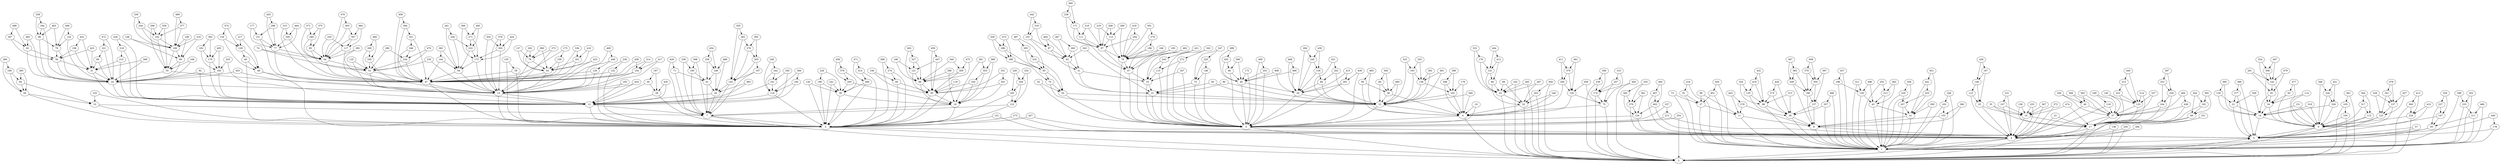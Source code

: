 digraph my_graph {
0 [label=0]
1 [label=1]
2 [label=2]
3 [label=3]
4 [label=4]
5 [label=5]
6 [label=6]
7 [label=7]
8 [label=8]
9 [label=9]
10 [label=10]
11 [label=11]
12 [label=12]
13 [label=13]
14 [label=14]
15 [label=15]
16 [label=16]
17 [label=17]
18 [label=18]
19 [label=19]
20 [label=20]
21 [label=21]
22 [label=22]
23 [label=23]
24 [label=24]
25 [label=25]
26 [label=26]
27 [label=27]
28 [label=28]
29 [label=29]
30 [label=30]
31 [label=31]
32 [label=32]
33 [label=33]
34 [label=34]
35 [label=35]
36 [label=36]
37 [label=37]
38 [label=38]
39 [label=39]
40 [label=40]
41 [label=41]
42 [label=42]
43 [label=43]
44 [label=44]
45 [label=45]
46 [label=46]
47 [label=47]
48 [label=48]
49 [label=49]
50 [label=50]
51 [label=51]
52 [label=52]
53 [label=53]
54 [label=54]
55 [label=55]
56 [label=56]
57 [label=57]
58 [label=58]
59 [label=59]
60 [label=60]
61 [label=61]
62 [label=62]
63 [label=63]
64 [label=64]
65 [label=65]
66 [label=66]
67 [label=67]
68 [label=68]
69 [label=69]
70 [label=70]
71 [label=71]
72 [label=72]
73 [label=73]
74 [label=74]
75 [label=75]
76 [label=76]
77 [label=77]
78 [label=78]
79 [label=79]
80 [label=80]
81 [label=81]
82 [label=82]
83 [label=83]
84 [label=84]
85 [label=85]
86 [label=86]
87 [label=87]
88 [label=88]
89 [label=89]
90 [label=90]
91 [label=91]
92 [label=92]
93 [label=93]
94 [label=94]
95 [label=95]
96 [label=96]
97 [label=97]
98 [label=98]
99 [label=99]
100 [label=100]
101 [label=101]
102 [label=102]
103 [label=103]
104 [label=104]
105 [label=105]
106 [label=106]
107 [label=107]
108 [label=108]
109 [label=109]
110 [label=110]
111 [label=111]
112 [label=112]
113 [label=113]
114 [label=114]
115 [label=115]
116 [label=116]
117 [label=117]
118 [label=118]
119 [label=119]
120 [label=120]
121 [label=121]
122 [label=122]
123 [label=123]
124 [label=124]
125 [label=125]
126 [label=126]
127 [label=127]
128 [label=128]
129 [label=129]
130 [label=130]
131 [label=131]
132 [label=132]
133 [label=133]
134 [label=134]
135 [label=135]
136 [label=136]
137 [label=137]
138 [label=138]
139 [label=139]
140 [label=140]
141 [label=141]
142 [label=142]
143 [label=143]
144 [label=144]
145 [label=145]
146 [label=146]
147 [label=147]
148 [label=148]
149 [label=149]
150 [label=150]
151 [label=151]
152 [label=152]
153 [label=153]
154 [label=154]
155 [label=155]
156 [label=156]
157 [label=157]
158 [label=158]
159 [label=159]
160 [label=160]
161 [label=161]
162 [label=162]
163 [label=163]
164 [label=164]
165 [label=165]
166 [label=166]
167 [label=167]
168 [label=168]
169 [label=169]
170 [label=170]
171 [label=171]
172 [label=172]
173 [label=173]
174 [label=174]
175 [label=175]
176 [label=176]
177 [label=177]
178 [label=178]
179 [label=179]
180 [label=180]
181 [label=181]
182 [label=182]
183 [label=183]
184 [label=184]
185 [label=185]
186 [label=186]
187 [label=187]
188 [label=188]
189 [label=189]
190 [label=190]
191 [label=191]
192 [label=192]
193 [label=193]
194 [label=194]
195 [label=195]
196 [label=196]
197 [label=197]
198 [label=198]
199 [label=199]
200 [label=200]
201 [label=201]
202 [label=202]
203 [label=203]
204 [label=204]
205 [label=205]
206 [label=206]
207 [label=207]
208 [label=208]
209 [label=209]
210 [label=210]
211 [label=211]
212 [label=212]
213 [label=213]
214 [label=214]
215 [label=215]
216 [label=216]
217 [label=217]
218 [label=218]
219 [label=219]
220 [label=220]
221 [label=221]
222 [label=222]
223 [label=223]
224 [label=224]
225 [label=225]
226 [label=226]
227 [label=227]
228 [label=228]
229 [label=229]
230 [label=230]
231 [label=231]
232 [label=232]
233 [label=233]
234 [label=234]
235 [label=235]
236 [label=236]
237 [label=237]
238 [label=238]
239 [label=239]
240 [label=240]
241 [label=241]
242 [label=242]
243 [label=243]
244 [label=244]
245 [label=245]
246 [label=246]
247 [label=247]
248 [label=248]
249 [label=249]
250 [label=250]
251 [label=251]
252 [label=252]
253 [label=253]
254 [label=254]
255 [label=255]
256 [label=256]
257 [label=257]
258 [label=258]
259 [label=259]
260 [label=260]
261 [label=261]
262 [label=262]
263 [label=263]
264 [label=264]
265 [label=265]
266 [label=266]
267 [label=267]
268 [label=268]
269 [label=269]
270 [label=270]
271 [label=271]
272 [label=272]
273 [label=273]
274 [label=274]
275 [label=275]
276 [label=276]
277 [label=277]
278 [label=278]
279 [label=279]
280 [label=280]
281 [label=281]
282 [label=282]
283 [label=283]
284 [label=284]
285 [label=285]
286 [label=286]
287 [label=287]
288 [label=288]
289 [label=289]
290 [label=290]
291 [label=291]
292 [label=292]
293 [label=293]
294 [label=294]
295 [label=295]
296 [label=296]
297 [label=297]
298 [label=298]
299 [label=299]
300 [label=300]
301 [label=301]
302 [label=302]
303 [label=303]
304 [label=304]
305 [label=305]
306 [label=306]
307 [label=307]
308 [label=308]
309 [label=309]
310 [label=310]
311 [label=311]
312 [label=312]
313 [label=313]
314 [label=314]
315 [label=315]
316 [label=316]
317 [label=317]
318 [label=318]
319 [label=319]
320 [label=320]
321 [label=321]
322 [label=322]
323 [label=323]
324 [label=324]
325 [label=325]
326 [label=326]
327 [label=327]
328 [label=328]
329 [label=329]
330 [label=330]
331 [label=331]
332 [label=332]
333 [label=333]
334 [label=334]
335 [label=335]
336 [label=336]
337 [label=337]
338 [label=338]
339 [label=339]
340 [label=340]
341 [label=341]
342 [label=342]
343 [label=343]
344 [label=344]
345 [label=345]
346 [label=346]
347 [label=347]
348 [label=348]
349 [label=349]
350 [label=350]
351 [label=351]
352 [label=352]
353 [label=353]
354 [label=354]
355 [label=355]
356 [label=356]
357 [label=357]
358 [label=358]
359 [label=359]
360 [label=360]
361 [label=361]
362 [label=362]
363 [label=363]
364 [label=364]
365 [label=365]
366 [label=366]
367 [label=367]
368 [label=368]
369 [label=369]
370 [label=370]
371 [label=371]
372 [label=372]
373 [label=373]
374 [label=374]
375 [label=375]
376 [label=376]
377 [label=377]
378 [label=378]
379 [label=379]
380 [label=380]
381 [label=381]
382 [label=382]
383 [label=383]
384 [label=384]
385 [label=385]
386 [label=386]
387 [label=387]
388 [label=388]
389 [label=389]
390 [label=390]
391 [label=391]
392 [label=392]
393 [label=393]
394 [label=394]
395 [label=395]
396 [label=396]
397 [label=397]
398 [label=398]
399 [label=399]
400 [label=400]
401 [label=401]
402 [label=402]
403 [label=403]
404 [label=404]
405 [label=405]
406 [label=406]
407 [label=407]
408 [label=408]
409 [label=409]
410 [label=410]
411 [label=411]
412 [label=412]
413 [label=413]
414 [label=414]
415 [label=415]
416 [label=416]
417 [label=417]
418 [label=418]
419 [label=419]
420 [label=420]
421 [label=421]
422 [label=422]
423 [label=423]
424 [label=424]
425 [label=425]
426 [label=426]
427 [label=427]
428 [label=428]
429 [label=429]
430 [label=430]
431 [label=431]
432 [label=432]
433 [label=433]
434 [label=434]
435 [label=435]
436 [label=436]
437 [label=437]
438 [label=438]
439 [label=439]
440 [label=440]
441 [label=441]
442 [label=442]
443 [label=443]
444 [label=444]
445 [label=445]
446 [label=446]
447 [label=447]
448 [label=448]
449 [label=449]
450 [label=450]
451 [label=451]
452 [label=452]
453 [label=453]
454 [label=454]
455 [label=455]
456 [label=456]
457 [label=457]
458 [label=458]
459 [label=459]
460 [label=460]
461 [label=461]
462 [label=462]
463 [label=463]
464 [label=464]
465 [label=465]
466 [label=466]
467 [label=467]
468 [label=468]
469 [label=469]
470 [label=470]
471 [label=471]
472 [label=472]
473 [label=473]
474 [label=474]
475 [label=475]
476 [label=476]
477 [label=477]
478 [label=478]
479 [label=479]
480 [label=480]
481 [label=481]
482 [label=482]
483 [label=483]
484 [label=484]
485 [label=485]
486 [label=486]
487 [label=487]
488 [label=488]
489 [label=489]
490 [label=490]
491 [label=491]
492 [label=492]
493 [label=493]
494 [label=494]
495 [label=495]
496 [label=496]
497 [label=497]
498 [label=498]
499 [label=499]
0->1
1->2
2->0
3->2
3->0
4->1
4->2
5->4
5->2
6->5
6->2
7->3
7->2
8->4
8->1
9->2
9->0
10->7
10->3
11->8
11->1
12->7
12->3
13->6
13->5
14->9
14->0
15->12
15->3
16->7
16->3
17->4
17->2
18->17
18->4
19->6
19->5
20->13
20->5
21->13
21->5
22->14
22->0
23->17
23->2
24->15
24->12
25->18
25->4
26->10
26->3
27->11
27->1
28->12
28->3
29->13
29->5
30->28
30->12
31->24
31->12
32->6
32->2
33->21
33->5
34->14
34->9
35->18
35->17
36->13
36->6
37->17
37->4
38->8
38->1
39->16
39->3
40->37
40->4
41->8
41->1
42->32
42->2
43->41
43->1
44->12
44->7
45->29
45->5
46->45
46->5
47->15
47->3
48->47
48->3
49->48
49->3
50->16
50->3
51->33
51->21
52->20
52->5
53->47
53->15
54->47
54->15
55->24
55->15
56->31
56->24
57->0
57->1
58->36
58->6
59->47
59->3
60->50
60->3
61->44
61->7
62->56
62->24
63->47
63->15
64->53
64->47
65->0
65->1
66->36
66->13
67->33
67->5
68->17
68->2
69->55
69->24
70->20
70->13
71->61
71->7
72->21
72->5
73->27
73->1
74->64
74->53
75->6
75->2
76->67
76->5
77->64
77->47
78->63
78->15
79->56
79->24
80->42
80->32
81->34
81->14
82->51
82->21
83->21
83->13
84->29
84->13
85->64
85->53
86->31
86->24
87->82
87->51
88->38
88->1
89->42
89->32
90->21
90->13
91->27
91->1
92->24
92->12
93->34
93->9
94->26
94->10
95->70
95->20
96->50
96->16
97->76
97->67
98->79
98->24
99->27
99->11
100->61
100->7
101->17
101->4
102->13
102->6
103->10
103->3
104->9
104->2
105->104
105->2
106->69
106->55
107->18
107->4
108->56
108->31
109->63
109->47
110->25
110->4
111->97
111->67
112->9
112->0
113->97
113->76
114->34
114->9
115->33
115->5
116->12
116->3
117->64
117->47
118->37
118->4
119->50
119->3
120->47
120->15
121->96
121->50
122->7
122->3
123->9
123->0
124->5
124->4
125->53
125->15
126->75
126->6
127->78
127->63
128->49
128->48
129->22
129->14
130->39
130->3
131->77
131->47
132->47
132->3
133->37
133->17
134->79
134->24
135->88
135->38
136->4
136->2
137->123
137->9
138->102
138->13
139->43
139->1
140->133
140->37
141->3
141->0
142->81
142->34
143->44
143->7
144->54
144->47
145->15
145->12
146->72
146->5
147->65
147->0
148->106
148->69
149->110
149->25
150->128
150->48
151->14
151->9
152->80
152->42
153->8
153->1
154->47
154->15
155->59
155->3
156->60
156->50
157->38
157->8
158->18
158->17
159->84
159->29
160->24
160->12
161->116
161->12
162->42
162->2
163->153
163->1
164->37
164->17
165->50
165->16
166->76
166->5
167->149
167->25
168->55
168->24
169->118
169->37
170->160
170->12
171->111
171->97
172->45
172->5
173->54
173->15
174->75
174->2
175->109
175->47
176->152
176->42
177->131
177->77
178->0
178->1
179->102
179->6
180->157
180->8
181->68
181->17
182->170
182->160
183->122
183->3
184->98
184->24
185->53
185->15
186->76
186->67
187->30
187->28
188->95
188->70
189->94
189->26
190->39
190->3
191->87
191->82
192->106
192->55
193->138
193->13
194->116
194->12
195->76
195->67
196->121
196->96
197->143
197->7
198->139
198->1
199->106
199->69
200->77
200->47
201->63
201->47
202->84
202->13
203->32
203->2
204->183
204->122
205->197
205->143
206->40
206->37
207->41
207->1
208->154
208->47
209->180
209->8
210->111
210->97
211->65
211->1
212->43
212->1
213->5
213->4
214->133
214->17
215->31
215->12
216->91
216->1
217->128
217->48
218->215
218->12
219->113
219->97
220->146
220->72
221->86
221->24
222->173
222->54
223->133
223->17
224->9
224->2
225->18
225->4
226->190
226->39
227->147
227->65
228->204
228->183
229->164
229->17
230->207
230->1
231->107
231->4
232->95
232->20
233->211
233->1
234->53
234->47
235->53
235->15
236->132
236->3
237->213
237->5
238->171
238->97
239->174
239->2
240->32
240->6
241->39
241->3
242->161
242->116
243->115
243->33
244->192
244->106
245->159
245->29
246->61
246->44
247->220
247->72
248->163
248->1
249->242
249->116
250->4
250->2
251->229
251->164
252->212
252->1
253->45
253->5
254->5
254->2
255->117
255->64
256->222
256->54
257->174
257->75
258->184
258->98
259->246
259->61
260->82
260->51
261->256
261->54
262->78
262->63
263->212
263->43
264->97
264->76
265->42
265->2
266->192
266->55
267->18
267->4
268->113
268->97
269->185
269->53
270->124
270->4
271->222
271->173
272->115
272->5
273->3
273->0
274->60
274->3
275->88
275->38
276->205
276->143
277->22
277->0
278->11
278->8
279->186
279->76
280->85
280->64
281->142
281->81
282->64
282->47
283->276
283->143
284->4
284->1
285->94
285->26
286->188
286->95
287->42
287->32
288->131
288->77
289->113
289->76
290->234
290->53
291->29
291->5
292->270
292->124
293->39
293->16
294->245
294->29
295->126
295->6
296->96
296->16
297->62
297->56
298->233
298->1
299->102
299->6
300->66
300->36
301->50
301->16
302->138
302->13
303->173
303->15
304->203
304->2
305->232
305->95
306->239
306->174
307->117
307->64
308->142
308->34
309->96
309->50
310->257
310->75
311->139
311->1
312->223
312->133
313->88
313->38
314->154
314->47
315->200
315->47
316->106
316->69
317->112
317->9
318->14
318->9
319->191
319->87
320->135
320->88
321->202
321->13
322->176
322->42
323->193
323->13
324->308
324->142
325->160
325->12
326->14
326->9
327->121
327->96
328->137
328->123
329->286
329->188
330->227
330->147
331->301
331->50
332->204
332->122
333->193
333->138
334->326
334->9
335->292
335->270
336->201
336->47
337->133
337->37
338->100
338->7
339->244
339->106
340->309
340->96
341->137
341->123
342->272
342->5
343->82
343->21
344->181
344->68
345->161
345->12
346->234
346->47
347->33
347->5
348->334
348->9
349->13
349->6
350->180
350->157
351->346
351->47
352->233
352->1
353->165
353->16
354->303
354->15
355->283
355->143
356->22
356->14
357->38
357->1
358->230
358->1
359->192
359->55
360->224
360->2
361->270
361->124
362->182
362->170
363->209
363->180
364->317
364->112
365->276
365->205
366->271
366->173
367->363
367->209
368->78
368->63
369->40
369->37
370->295
370->126
371->280
371->64
372->18
372->4
373->78
373->15
374->150
374->128
375->280
375->85
376->293
376->39
377->192
377->106
378->303
378->15
379->350
379->180
380->189
380->26
381->353
381->16
382->144
382->54
383->44
383->12
384->194
384->116
385->129
385->14
386->277
386->0
387->251
387->229
388->274
388->3
389->353
389->16
390->153
390->8
391->279
391->76
392->181
392->68
393->40
393->37
394->351
394->47
395->41
395->1
396->299
396->102
397->350
397->157
398->100
398->7
399->31
399->24
400->238
400->171
401->27
401->1
402->124
402->4
403->307
403->64
404->87
404->82
405->170
405->160
406->39
406->3
407->402
407->4
408->45
408->29
409->379
409->350
410->224
410->9
411->370
411->295
412->152
412->80
413->360
413->224
414->406
414->3
415->291
415->29
416->201
416->63
417->154
417->15
418->264
418->76
419->135
419->88
420->288
420->77
421->243
421->33
422->108
422->31
423->56
423->31
424->303
424->173
425->63
425->15
426->218
426->12
427->3
427->0
428->275
428->38
429->71
429->7
430->245
430->159
431->334
431->326
432->419
432->88
433->207
433->41
434->15
434->12
435->28
435->12
436->167
436->149
437->198
437->1
438->37
438->17
439->291
439->5
440->178
440->0
441->433
441->41
442->319
442->191
443->278
443->11
444->412
444->152
445->174
445->2
446->134
446->79
447->121
447->50
448->120
448->15
449->312
449->133
450->126
450->75
451->441
451->41
452->46
452->45
453->24
453->12
454->259
454->246
455->401
455->1
456->376
456->293
457->137
457->123
458->394
458->47
459->447
459->50
460->269
460->185
461->105
461->2
462->327
462->96
463->98
463->79
464->200
464->77
465->62
465->24
466->45
466->29
467->260
467->82
468->466
468->29
469->448
469->15
470->234
470->53
471->414
471->406
472->221
472->24
473->286
473->188
474->18
474->17
475->309
475->96
476->403
476->64
477->93
477->9
478->341
478->137
479->142
479->81
480->211
480->1
481->370
481->126
482->76
482->67
483->58
483->6
484->307
484->117
485->36
485->13
486->357
486->1
487->305
487->95
488->246
488->44
489->377
489->106
490->46
490->45
491->138
491->13
492->407
492->402
493->271
493->222
494->438
494->37
495->253
495->5
496->139
496->43
497->308
497->142
498->297
498->62
499->452
499->45
}